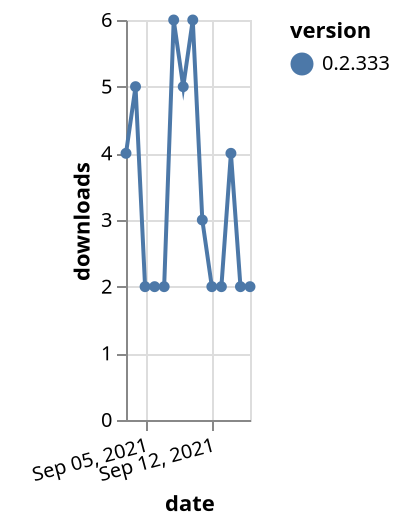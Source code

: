 {"$schema": "https://vega.github.io/schema/vega-lite/v5.json", "description": "A simple bar chart with embedded data.", "data": {"values": [{"date": "2021-09-03", "total": 6519, "delta": 4, "version": "0.2.333"}, {"date": "2021-09-04", "total": 6524, "delta": 5, "version": "0.2.333"}, {"date": "2021-09-05", "total": 6526, "delta": 2, "version": "0.2.333"}, {"date": "2021-09-06", "total": 6528, "delta": 2, "version": "0.2.333"}, {"date": "2021-09-07", "total": 6530, "delta": 2, "version": "0.2.333"}, {"date": "2021-09-08", "total": 6536, "delta": 6, "version": "0.2.333"}, {"date": "2021-09-09", "total": 6541, "delta": 5, "version": "0.2.333"}, {"date": "2021-09-10", "total": 6547, "delta": 6, "version": "0.2.333"}, {"date": "2021-09-11", "total": 6550, "delta": 3, "version": "0.2.333"}, {"date": "2021-09-12", "total": 6552, "delta": 2, "version": "0.2.333"}, {"date": "2021-09-13", "total": 6554, "delta": 2, "version": "0.2.333"}, {"date": "2021-09-14", "total": 6558, "delta": 4, "version": "0.2.333"}, {"date": "2021-09-15", "total": 6560, "delta": 2, "version": "0.2.333"}, {"date": "2021-09-16", "total": 6562, "delta": 2, "version": "0.2.333"}]}, "width": "container", "mark": {"type": "line", "point": {"filled": true}}, "encoding": {"x": {"field": "date", "type": "temporal", "timeUnit": "yearmonthdate", "title": "date", "axis": {"labelAngle": -15}}, "y": {"field": "delta", "type": "quantitative", "title": "downloads"}, "color": {"field": "version", "type": "nominal"}, "tooltip": {"field": "delta"}}}